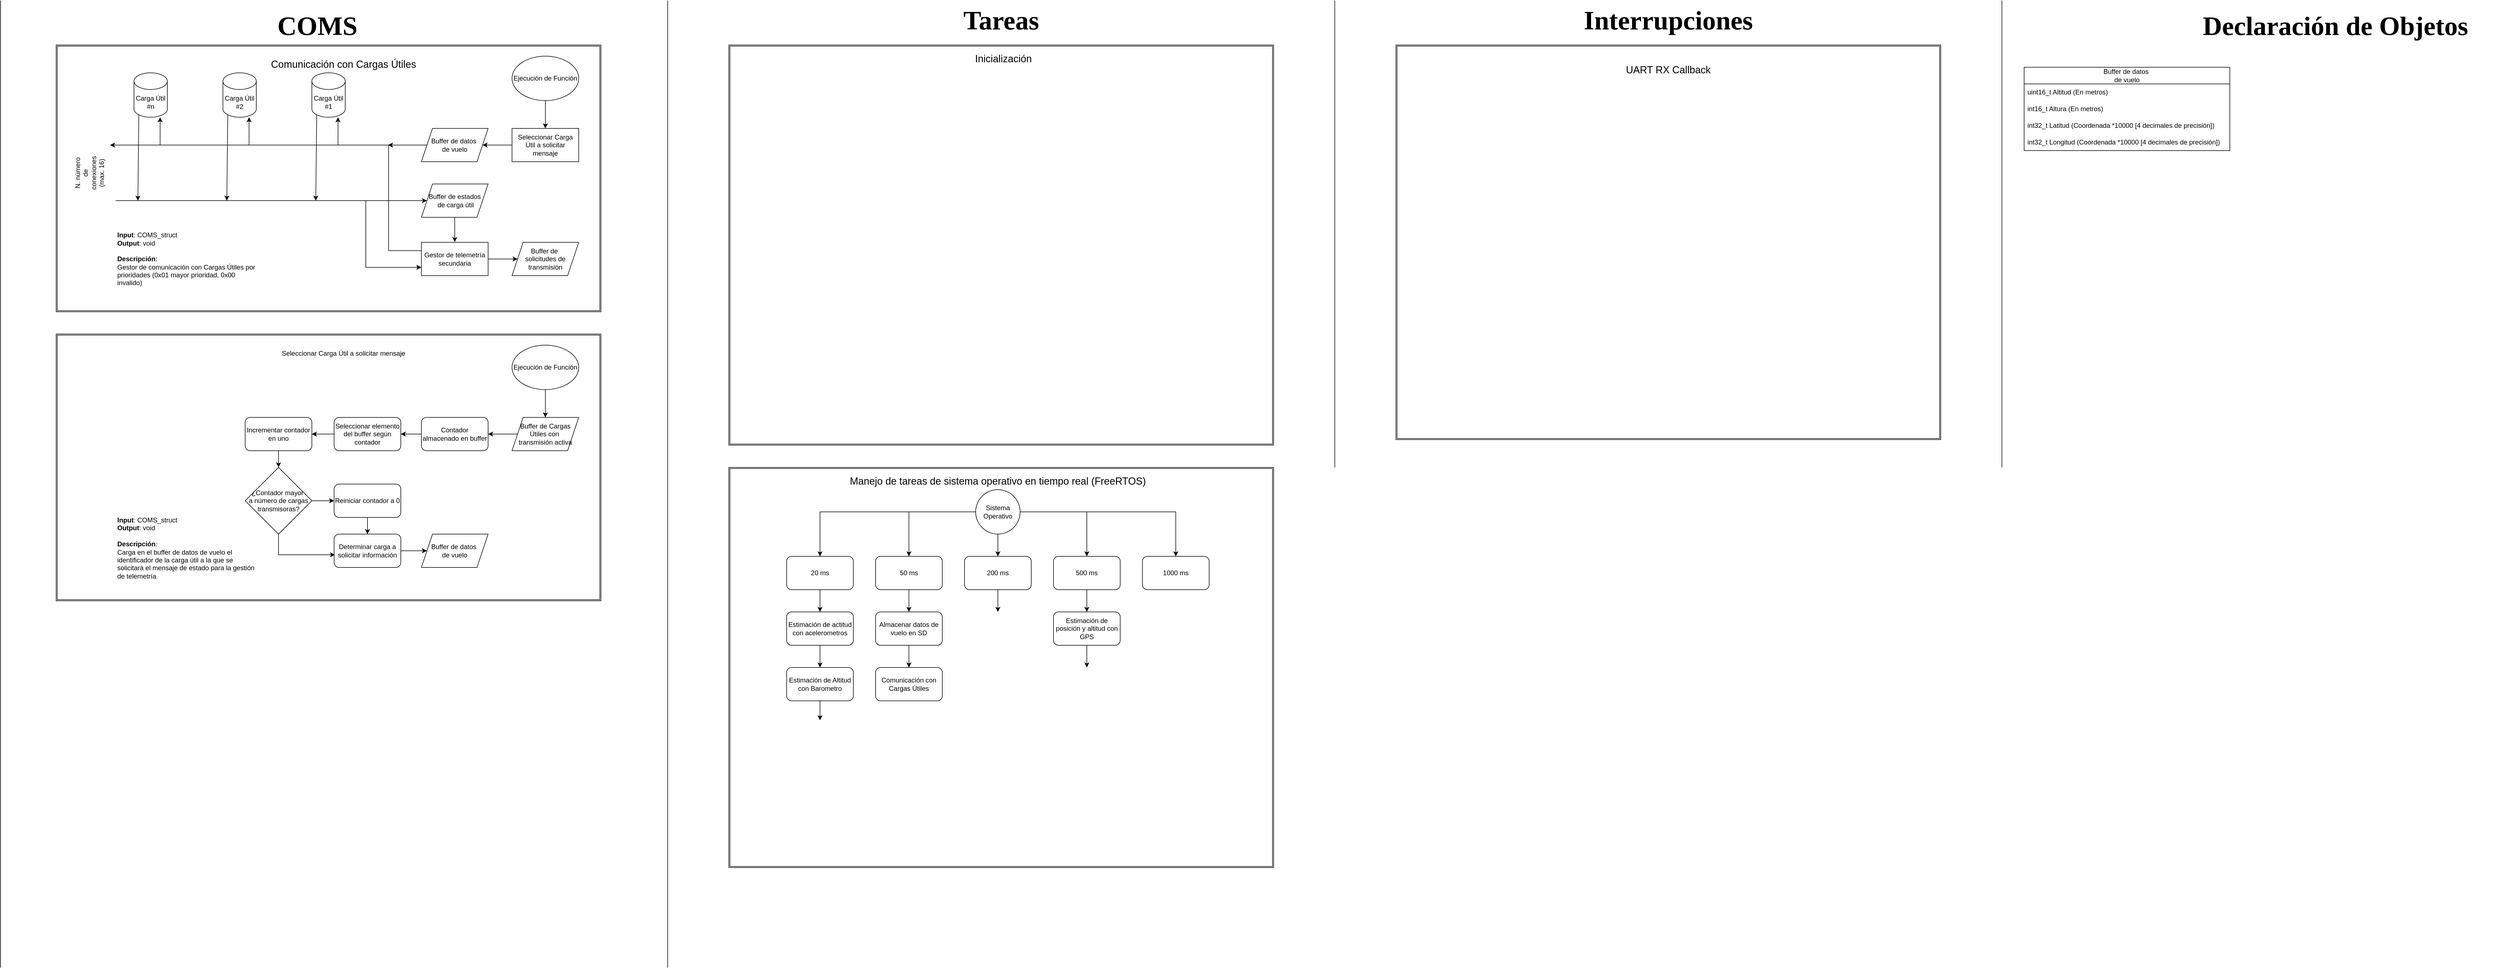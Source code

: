 <mxfile version="24.7.7">
  <diagram name="Página-1" id="wyPMVs7qxjk4DiGd5-gA">
    <mxGraphModel dx="2704" dy="570" grid="1" gridSize="10" guides="1" tooltips="1" connect="1" arrows="1" fold="1" page="1" pageScale="1" pageWidth="827" pageHeight="1169" math="0" shadow="0">
      <root>
        <mxCell id="0" />
        <mxCell id="1" parent="0" />
        <mxCell id="4GWm3Y9KbYVLw41ndgp1-70" value="" style="shape=ext;double=1;rounded=0;whiteSpace=wrap;html=1;" parent="1" vertex="1">
          <mxGeometry x="-210" y="840" width="980" height="720" as="geometry" />
        </mxCell>
        <mxCell id="4GWm3Y9KbYVLw41ndgp1-56" value="" style="shape=ext;double=1;rounded=0;whiteSpace=wrap;html=1;" parent="1" vertex="1">
          <mxGeometry x="-1420" y="80" width="980" height="480" as="geometry" />
        </mxCell>
        <mxCell id="4GWm3Y9KbYVLw41ndgp1-11" style="edgeStyle=orthogonalEdgeStyle;rounded=0;orthogonalLoop=1;jettySize=auto;html=1;" parent="1" source="4GWm3Y9KbYVLw41ndgp1-9" edge="1">
          <mxGeometry relative="1" as="geometry">
            <mxPoint x="-1323" y="260" as="targetPoint" />
          </mxGeometry>
        </mxCell>
        <mxCell id="4GWm3Y9KbYVLw41ndgp1-9" value="Buffer de datos&amp;nbsp;&lt;div&gt;de vuelo&lt;/div&gt;" style="shape=parallelogram;perimeter=parallelogramPerimeter;whiteSpace=wrap;html=1;fixedSize=1;" parent="1" vertex="1">
          <mxGeometry x="-763" y="230" width="120" height="60" as="geometry" />
        </mxCell>
        <mxCell id="4GWm3Y9KbYVLw41ndgp1-26" style="edgeStyle=orthogonalEdgeStyle;rounded=0;orthogonalLoop=1;jettySize=auto;html=1;" parent="1" source="4GWm3Y9KbYVLw41ndgp1-10" edge="1">
          <mxGeometry relative="1" as="geometry">
            <mxPoint x="-703" y="434.5" as="targetPoint" />
          </mxGeometry>
        </mxCell>
        <mxCell id="4GWm3Y9KbYVLw41ndgp1-10" value="Buffer de estados&lt;div&gt;&amp;nbsp;de carga útil&lt;/div&gt;" style="shape=parallelogram;perimeter=parallelogramPerimeter;whiteSpace=wrap;html=1;fixedSize=1;" parent="1" vertex="1">
          <mxGeometry x="-763" y="330" width="120" height="60" as="geometry" />
        </mxCell>
        <mxCell id="4GWm3Y9KbYVLw41ndgp1-12" value="" style="endArrow=classic;html=1;rounded=0;entryX=0;entryY=0.5;entryDx=0;entryDy=0;" parent="1" target="4GWm3Y9KbYVLw41ndgp1-10" edge="1">
          <mxGeometry width="50" height="50" relative="1" as="geometry">
            <mxPoint x="-1313" y="360" as="sourcePoint" />
            <mxPoint x="-1263" y="320" as="targetPoint" />
          </mxGeometry>
        </mxCell>
        <mxCell id="4GWm3Y9KbYVLw41ndgp1-13" value="" style="endArrow=classic;html=1;rounded=0;entryX=0.75;entryY=1;entryDx=0;entryDy=0;" parent="1" edge="1">
          <mxGeometry width="50" height="50" relative="1" as="geometry">
            <mxPoint x="-1073" y="260" as="sourcePoint" />
            <mxPoint x="-1073" y="210" as="targetPoint" />
            <Array as="points" />
          </mxGeometry>
        </mxCell>
        <mxCell id="4GWm3Y9KbYVLw41ndgp1-14" value="" style="endArrow=classic;html=1;rounded=0;entryX=0.75;entryY=1;entryDx=0;entryDy=0;" parent="1" edge="1">
          <mxGeometry width="50" height="50" relative="1" as="geometry">
            <mxPoint x="-913" y="260" as="sourcePoint" />
            <mxPoint x="-913" y="210" as="targetPoint" />
            <Array as="points">
              <mxPoint x="-913" y="240" />
            </Array>
          </mxGeometry>
        </mxCell>
        <mxCell id="4GWm3Y9KbYVLw41ndgp1-15" value="" style="endArrow=classic;html=1;rounded=0;entryX=0.75;entryY=1;entryDx=0;entryDy=0;" parent="1" edge="1">
          <mxGeometry width="50" height="50" relative="1" as="geometry">
            <mxPoint x="-1233" y="260" as="sourcePoint" />
            <mxPoint x="-1233" y="210" as="targetPoint" />
            <Array as="points">
              <mxPoint x="-1233" y="240" />
            </Array>
          </mxGeometry>
        </mxCell>
        <mxCell id="4GWm3Y9KbYVLw41ndgp1-16" value="" style="endArrow=classic;html=1;rounded=0;exitX=0.145;exitY=1;exitDx=0;exitDy=-4.35;exitPerimeter=0;" parent="1" source="4GWm3Y9KbYVLw41ndgp1-66" edge="1">
          <mxGeometry width="50" height="50" relative="1" as="geometry">
            <mxPoint x="-1273" y="220" as="sourcePoint" />
            <mxPoint x="-1273" y="360" as="targetPoint" />
          </mxGeometry>
        </mxCell>
        <mxCell id="4GWm3Y9KbYVLw41ndgp1-17" value="" style="endArrow=classic;html=1;rounded=0;exitX=0.145;exitY=1;exitDx=0;exitDy=-4.35;exitPerimeter=0;" parent="1" source="4GWm3Y9KbYVLw41ndgp1-65" edge="1">
          <mxGeometry width="50" height="50" relative="1" as="geometry">
            <mxPoint x="-1113" y="210" as="sourcePoint" />
            <mxPoint x="-1113" y="360" as="targetPoint" />
          </mxGeometry>
        </mxCell>
        <mxCell id="4GWm3Y9KbYVLw41ndgp1-18" value="" style="endArrow=classic;html=1;rounded=0;exitX=0.145;exitY=1;exitDx=0;exitDy=-4.35;exitPerimeter=0;" parent="1" source="4GWm3Y9KbYVLw41ndgp1-64" edge="1">
          <mxGeometry width="50" height="50" relative="1" as="geometry">
            <mxPoint x="-953" y="210" as="sourcePoint" />
            <mxPoint x="-953" y="360" as="targetPoint" />
          </mxGeometry>
        </mxCell>
        <mxCell id="4GWm3Y9KbYVLw41ndgp1-19" value="N. número de conexiones&lt;div&gt;(max. 16)&lt;/div&gt;" style="text;html=1;align=center;verticalAlign=middle;whiteSpace=wrap;rounded=0;rotation=-90;" parent="1" vertex="1">
          <mxGeometry x="-1390" y="290" width="60" height="40" as="geometry" />
        </mxCell>
        <mxCell id="4GWm3Y9KbYVLw41ndgp1-25" style="edgeStyle=orthogonalEdgeStyle;rounded=0;orthogonalLoop=1;jettySize=auto;html=1;exitX=0;exitY=0.25;exitDx=0;exitDy=0;" parent="1" edge="1">
          <mxGeometry relative="1" as="geometry">
            <mxPoint x="-823" y="260" as="targetPoint" />
            <mxPoint x="-749.154" y="452.962" as="sourcePoint" />
            <Array as="points">
              <mxPoint x="-749" y="450" />
              <mxPoint x="-822" y="450" />
            </Array>
          </mxGeometry>
        </mxCell>
        <mxCell id="4GWm3Y9KbYVLw41ndgp1-28" value="" style="endArrow=classic;html=1;rounded=0;entryX=0;entryY=0.75;entryDx=0;entryDy=0;" parent="1" target="4GWm3Y9KbYVLw41ndgp1-60" edge="1">
          <mxGeometry width="50" height="50" relative="1" as="geometry">
            <mxPoint x="-863" y="360" as="sourcePoint" />
            <mxPoint x="-757.545" y="478.136" as="targetPoint" />
            <Array as="points">
              <mxPoint x="-863" y="480" />
            </Array>
          </mxGeometry>
        </mxCell>
        <mxCell id="4GWm3Y9KbYVLw41ndgp1-47" style="edgeStyle=orthogonalEdgeStyle;rounded=0;orthogonalLoop=1;jettySize=auto;html=1;entryX=0.5;entryY=0;entryDx=0;entryDy=0;" parent="1" source="4GWm3Y9KbYVLw41ndgp1-30" edge="1">
          <mxGeometry relative="1" as="geometry">
            <mxPoint x="-46" y="1200" as="targetPoint" />
          </mxGeometry>
        </mxCell>
        <mxCell id="4GWm3Y9KbYVLw41ndgp1-30" value="Estimación de actitud con acelerometros" style="rounded=1;whiteSpace=wrap;html=1;" parent="1" vertex="1">
          <mxGeometry x="-106" y="1100" width="120" height="60" as="geometry" />
        </mxCell>
        <mxCell id="4GWm3Y9KbYVLw41ndgp1-38" style="edgeStyle=orthogonalEdgeStyle;rounded=0;orthogonalLoop=1;jettySize=auto;html=1;entryX=0.5;entryY=0;entryDx=0;entryDy=0;" parent="1" source="4GWm3Y9KbYVLw41ndgp1-31" target="4GWm3Y9KbYVLw41ndgp1-37" edge="1">
          <mxGeometry relative="1" as="geometry" />
        </mxCell>
        <mxCell id="4GWm3Y9KbYVLw41ndgp1-39" style="edgeStyle=orthogonalEdgeStyle;rounded=0;orthogonalLoop=1;jettySize=auto;html=1;entryX=0.5;entryY=0;entryDx=0;entryDy=0;" parent="1" source="4GWm3Y9KbYVLw41ndgp1-31" target="4GWm3Y9KbYVLw41ndgp1-36" edge="1">
          <mxGeometry relative="1" as="geometry" />
        </mxCell>
        <mxCell id="4GWm3Y9KbYVLw41ndgp1-40" style="edgeStyle=orthogonalEdgeStyle;rounded=0;orthogonalLoop=1;jettySize=auto;html=1;entryX=0.5;entryY=0;entryDx=0;entryDy=0;" parent="1" source="4GWm3Y9KbYVLw41ndgp1-31" target="4GWm3Y9KbYVLw41ndgp1-33" edge="1">
          <mxGeometry relative="1" as="geometry" />
        </mxCell>
        <mxCell id="4GWm3Y9KbYVLw41ndgp1-41" style="edgeStyle=orthogonalEdgeStyle;rounded=0;orthogonalLoop=1;jettySize=auto;html=1;" parent="1" source="4GWm3Y9KbYVLw41ndgp1-31" target="4GWm3Y9KbYVLw41ndgp1-34" edge="1">
          <mxGeometry relative="1" as="geometry" />
        </mxCell>
        <mxCell id="4GWm3Y9KbYVLw41ndgp1-42" style="edgeStyle=orthogonalEdgeStyle;rounded=0;orthogonalLoop=1;jettySize=auto;html=1;" parent="1" source="4GWm3Y9KbYVLw41ndgp1-31" target="4GWm3Y9KbYVLw41ndgp1-35" edge="1">
          <mxGeometry relative="1" as="geometry" />
        </mxCell>
        <mxCell id="4GWm3Y9KbYVLw41ndgp1-31" value="Sistema Operativo" style="ellipse;whiteSpace=wrap;html=1;aspect=fixed;" parent="1" vertex="1">
          <mxGeometry x="234" y="880" width="80" height="80" as="geometry" />
        </mxCell>
        <mxCell id="4GWm3Y9KbYVLw41ndgp1-76" style="edgeStyle=orthogonalEdgeStyle;rounded=0;orthogonalLoop=1;jettySize=auto;html=1;" parent="1" source="4GWm3Y9KbYVLw41ndgp1-33" edge="1">
          <mxGeometry relative="1" as="geometry">
            <mxPoint x="274" y="1100" as="targetPoint" />
          </mxGeometry>
        </mxCell>
        <mxCell id="4GWm3Y9KbYVLw41ndgp1-33" value="200 ms" style="rounded=1;whiteSpace=wrap;html=1;" parent="1" vertex="1">
          <mxGeometry x="214" y="1000" width="120" height="60" as="geometry" />
        </mxCell>
        <mxCell id="4GWm3Y9KbYVLw41ndgp1-80" style="edgeStyle=orthogonalEdgeStyle;rounded=0;orthogonalLoop=1;jettySize=auto;html=1;entryX=0.5;entryY=0;entryDx=0;entryDy=0;" parent="1" source="4GWm3Y9KbYVLw41ndgp1-34" target="4GWm3Y9KbYVLw41ndgp1-79" edge="1">
          <mxGeometry relative="1" as="geometry" />
        </mxCell>
        <mxCell id="4GWm3Y9KbYVLw41ndgp1-34" value="5&lt;span style=&quot;background-color: initial;&quot;&gt;0 ms&lt;/span&gt;" style="rounded=1;whiteSpace=wrap;html=1;" parent="1" vertex="1">
          <mxGeometry x="54" y="1000" width="120" height="60" as="geometry" />
        </mxCell>
        <mxCell id="4GWm3Y9KbYVLw41ndgp1-43" style="edgeStyle=orthogonalEdgeStyle;rounded=0;orthogonalLoop=1;jettySize=auto;html=1;entryX=0.5;entryY=0;entryDx=0;entryDy=0;" parent="1" source="4GWm3Y9KbYVLw41ndgp1-35" target="4GWm3Y9KbYVLw41ndgp1-30" edge="1">
          <mxGeometry relative="1" as="geometry" />
        </mxCell>
        <mxCell id="4GWm3Y9KbYVLw41ndgp1-35" value="20 ms" style="rounded=1;whiteSpace=wrap;html=1;" parent="1" vertex="1">
          <mxGeometry x="-106" y="1000" width="120" height="60" as="geometry" />
        </mxCell>
        <mxCell id="4GWm3Y9KbYVLw41ndgp1-45" style="edgeStyle=orthogonalEdgeStyle;rounded=0;orthogonalLoop=1;jettySize=auto;html=1;entryX=0.5;entryY=0;entryDx=0;entryDy=0;" parent="1" source="4GWm3Y9KbYVLw41ndgp1-36" target="4GWm3Y9KbYVLw41ndgp1-44" edge="1">
          <mxGeometry relative="1" as="geometry" />
        </mxCell>
        <mxCell id="4GWm3Y9KbYVLw41ndgp1-36" value="500 ms" style="rounded=1;whiteSpace=wrap;html=1;" parent="1" vertex="1">
          <mxGeometry x="374" y="1000" width="120" height="60" as="geometry" />
        </mxCell>
        <mxCell id="4GWm3Y9KbYVLw41ndgp1-37" value="1000 ms" style="rounded=1;whiteSpace=wrap;html=1;" parent="1" vertex="1">
          <mxGeometry x="534" y="1000" width="120" height="60" as="geometry" />
        </mxCell>
        <mxCell id="4GWm3Y9KbYVLw41ndgp1-55" style="edgeStyle=orthogonalEdgeStyle;rounded=0;orthogonalLoop=1;jettySize=auto;html=1;entryX=0.5;entryY=0;entryDx=0;entryDy=0;" parent="1" source="4GWm3Y9KbYVLw41ndgp1-44" edge="1">
          <mxGeometry relative="1" as="geometry">
            <mxPoint x="434" y="1200" as="targetPoint" />
          </mxGeometry>
        </mxCell>
        <mxCell id="4GWm3Y9KbYVLw41ndgp1-44" value="Estimación de posición y altitud con GPS" style="rounded=1;whiteSpace=wrap;html=1;" parent="1" vertex="1">
          <mxGeometry x="374" y="1100" width="120" height="60" as="geometry" />
        </mxCell>
        <mxCell id="4GWm3Y9KbYVLw41ndgp1-53" style="edgeStyle=orthogonalEdgeStyle;rounded=0;orthogonalLoop=1;jettySize=auto;html=1;" parent="1" source="4GWm3Y9KbYVLw41ndgp1-48" edge="1">
          <mxGeometry relative="1" as="geometry">
            <mxPoint x="-45.952" y="1295" as="targetPoint" />
          </mxGeometry>
        </mxCell>
        <mxCell id="4GWm3Y9KbYVLw41ndgp1-48" value="Estimación de Altitud con Barometro" style="rounded=1;whiteSpace=wrap;html=1;" parent="1" vertex="1">
          <mxGeometry x="-106" y="1200" width="120" height="60" as="geometry" />
        </mxCell>
        <mxCell id="4GWm3Y9KbYVLw41ndgp1-57" value="&lt;font style=&quot;font-size: 18px;&quot;&gt;Comunicación con Cargas Útiles&lt;/font&gt;" style="text;html=1;align=center;verticalAlign=middle;whiteSpace=wrap;rounded=0;" parent="1" vertex="1">
          <mxGeometry x="-1043" y="100" width="280" height="30" as="geometry" />
        </mxCell>
        <mxCell id="bN4ON1j1iUdkn4UldxmA-7" style="edgeStyle=orthogonalEdgeStyle;rounded=0;orthogonalLoop=1;jettySize=auto;html=1;entryX=0;entryY=0.5;entryDx=0;entryDy=0;" edge="1" parent="1" source="4GWm3Y9KbYVLw41ndgp1-60" target="bN4ON1j1iUdkn4UldxmA-5">
          <mxGeometry relative="1" as="geometry">
            <mxPoint x="-600" y="465" as="targetPoint" />
          </mxGeometry>
        </mxCell>
        <mxCell id="4GWm3Y9KbYVLw41ndgp1-60" value="Gestor de telemetría secundaria" style="rounded=0;whiteSpace=wrap;html=1;" parent="1" vertex="1">
          <mxGeometry x="-763" y="435" width="120" height="60" as="geometry" />
        </mxCell>
        <mxCell id="bN4ON1j1iUdkn4UldxmA-2" style="edgeStyle=orthogonalEdgeStyle;rounded=0;orthogonalLoop=1;jettySize=auto;html=1;" edge="1" parent="1" source="4GWm3Y9KbYVLw41ndgp1-63" target="bN4ON1j1iUdkn4UldxmA-1">
          <mxGeometry relative="1" as="geometry" />
        </mxCell>
        <mxCell id="4GWm3Y9KbYVLw41ndgp1-63" value="Ejecución de Función" style="ellipse;whiteSpace=wrap;html=1;" parent="1" vertex="1">
          <mxGeometry x="-600" y="100" width="120" height="80" as="geometry" />
        </mxCell>
        <mxCell id="4GWm3Y9KbYVLw41ndgp1-64" value="Carga Útil #1" style="shape=cylinder3;whiteSpace=wrap;html=1;boundedLbl=1;backgroundOutline=1;size=15;" parent="1" vertex="1">
          <mxGeometry x="-960" y="130" width="60" height="80" as="geometry" />
        </mxCell>
        <mxCell id="4GWm3Y9KbYVLw41ndgp1-65" value="Carga Útil #2" style="shape=cylinder3;whiteSpace=wrap;html=1;boundedLbl=1;backgroundOutline=1;size=15;" parent="1" vertex="1">
          <mxGeometry x="-1120" y="130" width="60" height="80" as="geometry" />
        </mxCell>
        <mxCell id="4GWm3Y9KbYVLw41ndgp1-66" value="Carga Útil #n" style="shape=cylinder3;whiteSpace=wrap;html=1;boundedLbl=1;backgroundOutline=1;size=15;" parent="1" vertex="1">
          <mxGeometry x="-1280" y="130" width="60" height="80" as="geometry" />
        </mxCell>
        <mxCell id="4GWm3Y9KbYVLw41ndgp1-71" value="" style="endArrow=none;html=1;rounded=0;" parent="1" edge="1">
          <mxGeometry width="50" height="50" relative="1" as="geometry">
            <mxPoint x="-320" y="1740" as="sourcePoint" />
            <mxPoint x="-320" as="targetPoint" />
          </mxGeometry>
        </mxCell>
        <mxCell id="4GWm3Y9KbYVLw41ndgp1-72" value="&lt;font face=&quot;Times New Roman&quot; style=&quot;font-size: 48px;&quot;&gt;&lt;b style=&quot;&quot;&gt;COMS&lt;/b&gt;&lt;/font&gt;" style="text;html=1;align=center;verticalAlign=middle;whiteSpace=wrap;rounded=0;" parent="1" vertex="1">
          <mxGeometry x="-980" y="30" width="60" height="30" as="geometry" />
        </mxCell>
        <mxCell id="4GWm3Y9KbYVLw41ndgp1-73" value="&lt;font face=&quot;Times New Roman&quot; style=&quot;font-size: 48px;&quot;&gt;&lt;b style=&quot;&quot;&gt;Tareas&lt;/b&gt;&lt;/font&gt;" style="text;html=1;align=center;verticalAlign=middle;whiteSpace=wrap;rounded=0;" parent="1" vertex="1">
          <mxGeometry x="250" y="20" width="60" height="30" as="geometry" />
        </mxCell>
        <mxCell id="4GWm3Y9KbYVLw41ndgp1-74" value="" style="endArrow=none;html=1;rounded=0;" parent="1" edge="1">
          <mxGeometry width="50" height="50" relative="1" as="geometry">
            <mxPoint x="-1520" y="1740" as="sourcePoint" />
            <mxPoint x="-1520" as="targetPoint" />
          </mxGeometry>
        </mxCell>
        <mxCell id="bN4ON1j1iUdkn4UldxmA-67" style="edgeStyle=orthogonalEdgeStyle;rounded=0;orthogonalLoop=1;jettySize=auto;html=1;" edge="1" parent="1" source="4GWm3Y9KbYVLw41ndgp1-79" target="bN4ON1j1iUdkn4UldxmA-66">
          <mxGeometry relative="1" as="geometry" />
        </mxCell>
        <mxCell id="4GWm3Y9KbYVLw41ndgp1-79" value="Almacenar datos de vuelo en SD" style="rounded=1;whiteSpace=wrap;html=1;" parent="1" vertex="1">
          <mxGeometry x="54" y="1100" width="120" height="60" as="geometry" />
        </mxCell>
        <mxCell id="4GWm3Y9KbYVLw41ndgp1-82" value="&lt;span style=&quot;font-size: 18px;&quot;&gt;Manejo de tareas de sistema operativo en tiempo real (FreeRTOS)&lt;/span&gt;" style="text;html=1;align=center;verticalAlign=middle;whiteSpace=wrap;rounded=0;" parent="1" vertex="1">
          <mxGeometry x="-6" y="850" width="560" height="30" as="geometry" />
        </mxCell>
        <mxCell id="4GWm3Y9KbYVLw41ndgp1-83" value="" style="shape=ext;double=1;rounded=0;whiteSpace=wrap;html=1;" parent="1" vertex="1">
          <mxGeometry x="990" y="80" width="980" height="710" as="geometry" />
        </mxCell>
        <mxCell id="4GWm3Y9KbYVLw41ndgp1-84" value="&lt;span style=&quot;font-size: 18px;&quot;&gt;UART RX Callback&lt;/span&gt;" style="text;html=1;align=center;verticalAlign=middle;whiteSpace=wrap;rounded=0;" parent="1" vertex="1">
          <mxGeometry x="1200" y="110" width="560" height="30" as="geometry" />
        </mxCell>
        <mxCell id="4GWm3Y9KbYVLw41ndgp1-86" value="&lt;font face=&quot;Times New Roman&quot; style=&quot;font-size: 48px;&quot;&gt;&lt;b style=&quot;&quot;&gt;Interrupciones&lt;/b&gt;&lt;/font&gt;" style="text;html=1;align=center;verticalAlign=middle;whiteSpace=wrap;rounded=0;" parent="1" vertex="1">
          <mxGeometry x="1450" y="20" width="60" height="30" as="geometry" />
        </mxCell>
        <mxCell id="4GWm3Y9KbYVLw41ndgp1-87" value="" style="endArrow=none;html=1;rounded=0;" parent="1" edge="1">
          <mxGeometry width="50" height="50" relative="1" as="geometry">
            <mxPoint x="880" y="840" as="sourcePoint" />
            <mxPoint x="880" as="targetPoint" />
          </mxGeometry>
        </mxCell>
        <mxCell id="4GWm3Y9KbYVLw41ndgp1-88" value="" style="endArrow=none;html=1;rounded=0;" parent="1" edge="1">
          <mxGeometry width="50" height="50" relative="1" as="geometry">
            <mxPoint x="2080" y="840" as="sourcePoint" />
            <mxPoint x="2080" as="targetPoint" />
          </mxGeometry>
        </mxCell>
        <mxCell id="4GWm3Y9KbYVLw41ndgp1-90" value="" style="shape=ext;double=1;rounded=0;whiteSpace=wrap;html=1;" parent="1" vertex="1">
          <mxGeometry x="-210" y="80" width="980" height="720" as="geometry" />
        </mxCell>
        <mxCell id="4GWm3Y9KbYVLw41ndgp1-91" value="&lt;span style=&quot;font-size: 18px;&quot;&gt;Inicialización&lt;/span&gt;" style="text;html=1;align=center;verticalAlign=middle;whiteSpace=wrap;rounded=0;" parent="1" vertex="1">
          <mxGeometry x="4" y="90" width="560" height="30" as="geometry" />
        </mxCell>
        <mxCell id="4GWm3Y9KbYVLw41ndgp1-92" value="&lt;font face=&quot;Times New Roman&quot; style=&quot;font-size: 48px;&quot;&gt;&lt;b style=&quot;&quot;&gt;Declaración de Objetos&lt;/b&gt;&lt;/font&gt;" style="text;html=1;align=center;verticalAlign=middle;whiteSpace=wrap;rounded=0;" parent="1" vertex="1">
          <mxGeometry x="2385" y="30" width="590" height="30" as="geometry" />
        </mxCell>
        <mxCell id="4GWm3Y9KbYVLw41ndgp1-96" value="Buffer de datos&amp;nbsp;&lt;div&gt;de vuelo&lt;/div&gt;" style="swimlane;fontStyle=0;childLayout=stackLayout;horizontal=1;startSize=30;horizontalStack=0;resizeParent=1;resizeParentMax=0;resizeLast=0;collapsible=1;marginBottom=0;whiteSpace=wrap;html=1;" parent="1" vertex="1">
          <mxGeometry x="2120" y="120" width="370" height="150" as="geometry" />
        </mxCell>
        <mxCell id="4GWm3Y9KbYVLw41ndgp1-97" value="uint16_t Altitud (En metros)" style="text;strokeColor=none;fillColor=none;align=left;verticalAlign=middle;spacingLeft=4;spacingRight=4;overflow=hidden;points=[[0,0.5],[1,0.5]];portConstraint=eastwest;rotatable=0;whiteSpace=wrap;html=1;" parent="4GWm3Y9KbYVLw41ndgp1-96" vertex="1">
          <mxGeometry y="30" width="370" height="30" as="geometry" />
        </mxCell>
        <mxCell id="4GWm3Y9KbYVLw41ndgp1-101" value="int16_t Altura (En metros)" style="text;strokeColor=none;fillColor=none;align=left;verticalAlign=middle;spacingLeft=4;spacingRight=4;overflow=hidden;points=[[0,0.5],[1,0.5]];portConstraint=eastwest;rotatable=0;whiteSpace=wrap;html=1;" parent="4GWm3Y9KbYVLw41ndgp1-96" vertex="1">
          <mxGeometry y="60" width="370" height="30" as="geometry" />
        </mxCell>
        <mxCell id="4GWm3Y9KbYVLw41ndgp1-99" value="int32_t Latitud (Coordenada *10000 [4 decimales de precisión])" style="text;strokeColor=none;fillColor=none;align=left;verticalAlign=middle;spacingLeft=4;spacingRight=4;overflow=hidden;points=[[0,0.5],[1,0.5]];portConstraint=eastwest;rotatable=0;whiteSpace=wrap;html=1;" parent="4GWm3Y9KbYVLw41ndgp1-96" vertex="1">
          <mxGeometry y="90" width="370" height="30" as="geometry" />
        </mxCell>
        <mxCell id="4GWm3Y9KbYVLw41ndgp1-100" value="int32_t Longitud (Coordenada *10000 [4 decimales de precisión])" style="text;strokeColor=none;fillColor=none;align=left;verticalAlign=middle;spacingLeft=4;spacingRight=4;overflow=hidden;points=[[0,0.5],[1,0.5]];portConstraint=eastwest;rotatable=0;whiteSpace=wrap;html=1;" parent="4GWm3Y9KbYVLw41ndgp1-96" vertex="1">
          <mxGeometry y="120" width="370" height="30" as="geometry" />
        </mxCell>
        <mxCell id="bN4ON1j1iUdkn4UldxmA-3" style="edgeStyle=orthogonalEdgeStyle;rounded=0;orthogonalLoop=1;jettySize=auto;html=1;entryX=1;entryY=0.5;entryDx=0;entryDy=0;" edge="1" parent="1" source="bN4ON1j1iUdkn4UldxmA-1" target="4GWm3Y9KbYVLw41ndgp1-9">
          <mxGeometry relative="1" as="geometry" />
        </mxCell>
        <mxCell id="bN4ON1j1iUdkn4UldxmA-1" value="Seleccionar Carga Útil a solicitar mensaje" style="rounded=0;whiteSpace=wrap;html=1;" vertex="1" parent="1">
          <mxGeometry x="-600" y="230" width="120" height="60" as="geometry" />
        </mxCell>
        <mxCell id="bN4ON1j1iUdkn4UldxmA-5" value="Buffer de&amp;nbsp;&lt;div&gt;solicitudes de transmisión&lt;/div&gt;" style="shape=parallelogram;perimeter=parallelogramPerimeter;whiteSpace=wrap;html=1;fixedSize=1;" vertex="1" parent="1">
          <mxGeometry x="-600" y="435" width="120" height="60" as="geometry" />
        </mxCell>
        <mxCell id="bN4ON1j1iUdkn4UldxmA-10" value="&lt;b&gt;Input&lt;/b&gt;: COMS_struct&amp;nbsp;&lt;div&gt;&lt;b&gt;Output&lt;/b&gt;: void&amp;nbsp;&lt;/div&gt;&lt;div&gt;&lt;br&gt;&lt;/div&gt;&lt;div&gt;&lt;b&gt;Descripción&lt;/b&gt;:&amp;nbsp;&lt;/div&gt;&lt;div&gt;Gestor de comunicación con Cargas Útiles por prioridades (0x01 mayor prioridad, 0x00 invalido)&lt;/div&gt;" style="text;html=1;align=left;verticalAlign=middle;whiteSpace=wrap;rounded=0;" vertex="1" parent="1">
          <mxGeometry x="-1312" y="450" width="252" height="30" as="geometry" />
        </mxCell>
        <mxCell id="bN4ON1j1iUdkn4UldxmA-12" value="" style="shape=ext;double=1;rounded=0;whiteSpace=wrap;html=1;" vertex="1" parent="1">
          <mxGeometry x="-1420" y="600" width="980" height="480" as="geometry" />
        </mxCell>
        <mxCell id="bN4ON1j1iUdkn4UldxmA-27" value="Seleccionar Carga Útil a solicitar mensaje" style="text;html=1;align=center;verticalAlign=middle;whiteSpace=wrap;rounded=0;" vertex="1" parent="1">
          <mxGeometry x="-1043" y="620" width="280" height="30" as="geometry" />
        </mxCell>
        <mxCell id="bN4ON1j1iUdkn4UldxmA-30" style="edgeStyle=orthogonalEdgeStyle;rounded=0;orthogonalLoop=1;jettySize=auto;html=1;" edge="1" parent="1" source="bN4ON1j1iUdkn4UldxmA-31">
          <mxGeometry relative="1" as="geometry">
            <mxPoint x="-540" y="750" as="targetPoint" />
          </mxGeometry>
        </mxCell>
        <mxCell id="bN4ON1j1iUdkn4UldxmA-31" value="Ejecución de Función" style="ellipse;whiteSpace=wrap;html=1;" vertex="1" parent="1">
          <mxGeometry x="-600" y="620" width="120" height="80" as="geometry" />
        </mxCell>
        <mxCell id="bN4ON1j1iUdkn4UldxmA-38" value="&lt;b&gt;Input&lt;/b&gt;: COMS_struct&amp;nbsp;&lt;div&gt;&lt;b&gt;Output&lt;/b&gt;: void&amp;nbsp;&lt;/div&gt;&lt;div&gt;&lt;br&gt;&lt;/div&gt;&lt;div&gt;&lt;b&gt;Descripción&lt;/b&gt;:&amp;nbsp;&lt;/div&gt;&lt;div&gt;Carga en el buffer de datos de vuelo el identificador de la carga útil a la que se solicitará el mensaje de estado para la gestión de telemetría&lt;/div&gt;" style="text;html=1;align=left;verticalAlign=middle;whiteSpace=wrap;rounded=0;" vertex="1" parent="1">
          <mxGeometry x="-1312" y="970" width="252" height="30" as="geometry" />
        </mxCell>
        <mxCell id="bN4ON1j1iUdkn4UldxmA-43" style="edgeStyle=orthogonalEdgeStyle;rounded=0;orthogonalLoop=1;jettySize=auto;html=1;entryX=1;entryY=0.5;entryDx=0;entryDy=0;" edge="1" parent="1" source="bN4ON1j1iUdkn4UldxmA-41" target="bN4ON1j1iUdkn4UldxmA-44">
          <mxGeometry relative="1" as="geometry">
            <mxPoint x="-650" y="780" as="targetPoint" />
          </mxGeometry>
        </mxCell>
        <mxCell id="bN4ON1j1iUdkn4UldxmA-41" value="Buffer de Cargas Útiles con&amp;nbsp;&lt;div&gt;transmisión activa&lt;/div&gt;" style="shape=parallelogram;perimeter=parallelogramPerimeter;whiteSpace=wrap;html=1;fixedSize=1;" vertex="1" parent="1">
          <mxGeometry x="-600" y="750" width="120" height="60" as="geometry" />
        </mxCell>
        <mxCell id="bN4ON1j1iUdkn4UldxmA-52" style="edgeStyle=orthogonalEdgeStyle;rounded=0;orthogonalLoop=1;jettySize=auto;html=1;entryX=1;entryY=0.5;entryDx=0;entryDy=0;" edge="1" parent="1" source="bN4ON1j1iUdkn4UldxmA-44" target="bN4ON1j1iUdkn4UldxmA-48">
          <mxGeometry relative="1" as="geometry" />
        </mxCell>
        <mxCell id="bN4ON1j1iUdkn4UldxmA-44" value="Contador almacenado en buffer" style="rounded=1;whiteSpace=wrap;html=1;" vertex="1" parent="1">
          <mxGeometry x="-763" y="750" width="120" height="60" as="geometry" />
        </mxCell>
        <mxCell id="bN4ON1j1iUdkn4UldxmA-53" style="edgeStyle=orthogonalEdgeStyle;rounded=0;orthogonalLoop=1;jettySize=auto;html=1;" edge="1" parent="1" source="bN4ON1j1iUdkn4UldxmA-48" target="bN4ON1j1iUdkn4UldxmA-49">
          <mxGeometry relative="1" as="geometry" />
        </mxCell>
        <mxCell id="bN4ON1j1iUdkn4UldxmA-48" value="Seleccionar elemento del buffer según contador" style="rounded=1;whiteSpace=wrap;html=1;" vertex="1" parent="1">
          <mxGeometry x="-920" y="750" width="120" height="60" as="geometry" />
        </mxCell>
        <mxCell id="bN4ON1j1iUdkn4UldxmA-51" style="edgeStyle=orthogonalEdgeStyle;rounded=0;orthogonalLoop=1;jettySize=auto;html=1;" edge="1" parent="1" source="bN4ON1j1iUdkn4UldxmA-49">
          <mxGeometry relative="1" as="geometry">
            <mxPoint x="-1020" y="840" as="targetPoint" />
          </mxGeometry>
        </mxCell>
        <mxCell id="bN4ON1j1iUdkn4UldxmA-49" value="Incrementar contador en uno" style="rounded=1;whiteSpace=wrap;html=1;" vertex="1" parent="1">
          <mxGeometry x="-1080" y="750" width="120" height="60" as="geometry" />
        </mxCell>
        <mxCell id="bN4ON1j1iUdkn4UldxmA-57" style="edgeStyle=orthogonalEdgeStyle;rounded=0;orthogonalLoop=1;jettySize=auto;html=1;entryX=0;entryY=0.5;entryDx=0;entryDy=0;" edge="1" parent="1" source="bN4ON1j1iUdkn4UldxmA-55" target="bN4ON1j1iUdkn4UldxmA-56">
          <mxGeometry relative="1" as="geometry" />
        </mxCell>
        <mxCell id="bN4ON1j1iUdkn4UldxmA-59" style="edgeStyle=orthogonalEdgeStyle;rounded=0;orthogonalLoop=1;jettySize=auto;html=1;entryX=0.013;entryY=0.62;entryDx=0;entryDy=0;entryPerimeter=0;" edge="1" parent="1" source="bN4ON1j1iUdkn4UldxmA-55">
          <mxGeometry relative="1" as="geometry">
            <mxPoint x="-918.44" y="997.2" as="targetPoint" />
            <Array as="points">
              <mxPoint x="-1020" y="997" />
            </Array>
          </mxGeometry>
        </mxCell>
        <mxCell id="bN4ON1j1iUdkn4UldxmA-55" value="¿Contador mayor&amp;nbsp;&lt;div&gt;a número de cargas transmisoras?&lt;/div&gt;" style="rhombus;whiteSpace=wrap;html=1;" vertex="1" parent="1">
          <mxGeometry x="-1080" y="840" width="120" height="120" as="geometry" />
        </mxCell>
        <mxCell id="bN4ON1j1iUdkn4UldxmA-61" style="edgeStyle=orthogonalEdgeStyle;rounded=0;orthogonalLoop=1;jettySize=auto;html=1;" edge="1" parent="1" source="bN4ON1j1iUdkn4UldxmA-56">
          <mxGeometry relative="1" as="geometry">
            <mxPoint x="-860" y="960" as="targetPoint" />
          </mxGeometry>
        </mxCell>
        <mxCell id="bN4ON1j1iUdkn4UldxmA-56" value="Reiniciar contador a 0" style="rounded=1;whiteSpace=wrap;html=1;" vertex="1" parent="1">
          <mxGeometry x="-920" y="870" width="120" height="60" as="geometry" />
        </mxCell>
        <mxCell id="bN4ON1j1iUdkn4UldxmA-65" style="edgeStyle=orthogonalEdgeStyle;rounded=0;orthogonalLoop=1;jettySize=auto;html=1;" edge="1" parent="1" source="bN4ON1j1iUdkn4UldxmA-63">
          <mxGeometry relative="1" as="geometry">
            <mxPoint x="-753" y="990" as="targetPoint" />
          </mxGeometry>
        </mxCell>
        <mxCell id="bN4ON1j1iUdkn4UldxmA-63" value="Determinar carga a solicitar información" style="rounded=1;whiteSpace=wrap;html=1;" vertex="1" parent="1">
          <mxGeometry x="-920" y="960" width="120" height="60" as="geometry" />
        </mxCell>
        <mxCell id="bN4ON1j1iUdkn4UldxmA-66" value="Comunicación con Cargas Útiles" style="rounded=1;whiteSpace=wrap;html=1;" vertex="1" parent="1">
          <mxGeometry x="54" y="1200" width="120" height="60" as="geometry" />
        </mxCell>
        <mxCell id="bN4ON1j1iUdkn4UldxmA-68" value="Buffer de datos&amp;nbsp;&lt;div&gt;de vuelo&lt;/div&gt;" style="shape=parallelogram;perimeter=parallelogramPerimeter;whiteSpace=wrap;html=1;fixedSize=1;" vertex="1" parent="1">
          <mxGeometry x="-763" y="960" width="120" height="60" as="geometry" />
        </mxCell>
      </root>
    </mxGraphModel>
  </diagram>
</mxfile>
